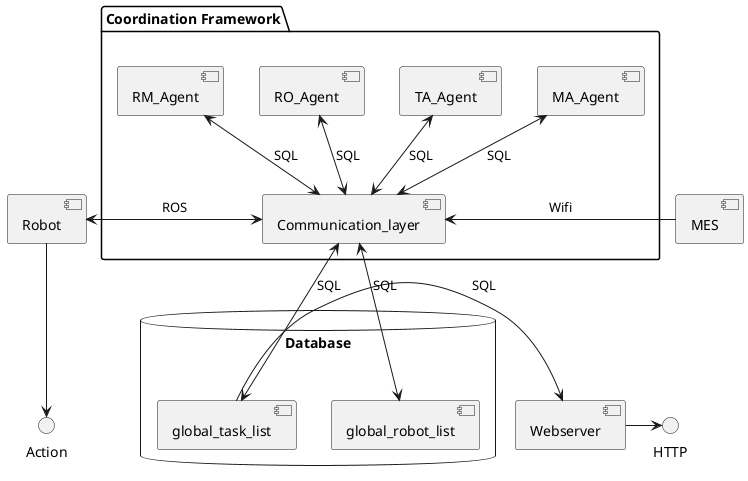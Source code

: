 @startuml connection_diagram

package "Coordination Framework" {

    [Communication_layer]
    [MA_Agent]
    [TA_Agent]
    [RO_Agent]
    [RM_Agent]

}

database "Database" {

    [global_robot_list]
    [global_task_list]

}

[Robot] <-> [Communication_layer] : ROS
[Robot] --> Action

[global_task_list] -> [Webserver] : SQL
[Webserver] -> HTTP

[TA_Agent] <--> [Communication_layer] : SQL
[RO_Agent] <--> [Communication_layer] : SQL
[RM_Agent] <--> [Communication_layer] : SQL
[MA_Agent] <--> [Communication_layer] : SQL

[Communication_layer] <--> [global_task_list] : SQL
[Communication_layer] <--> [global_robot_list] : SQL

[MES] -> [Communication_layer] : Wifi

@enduml